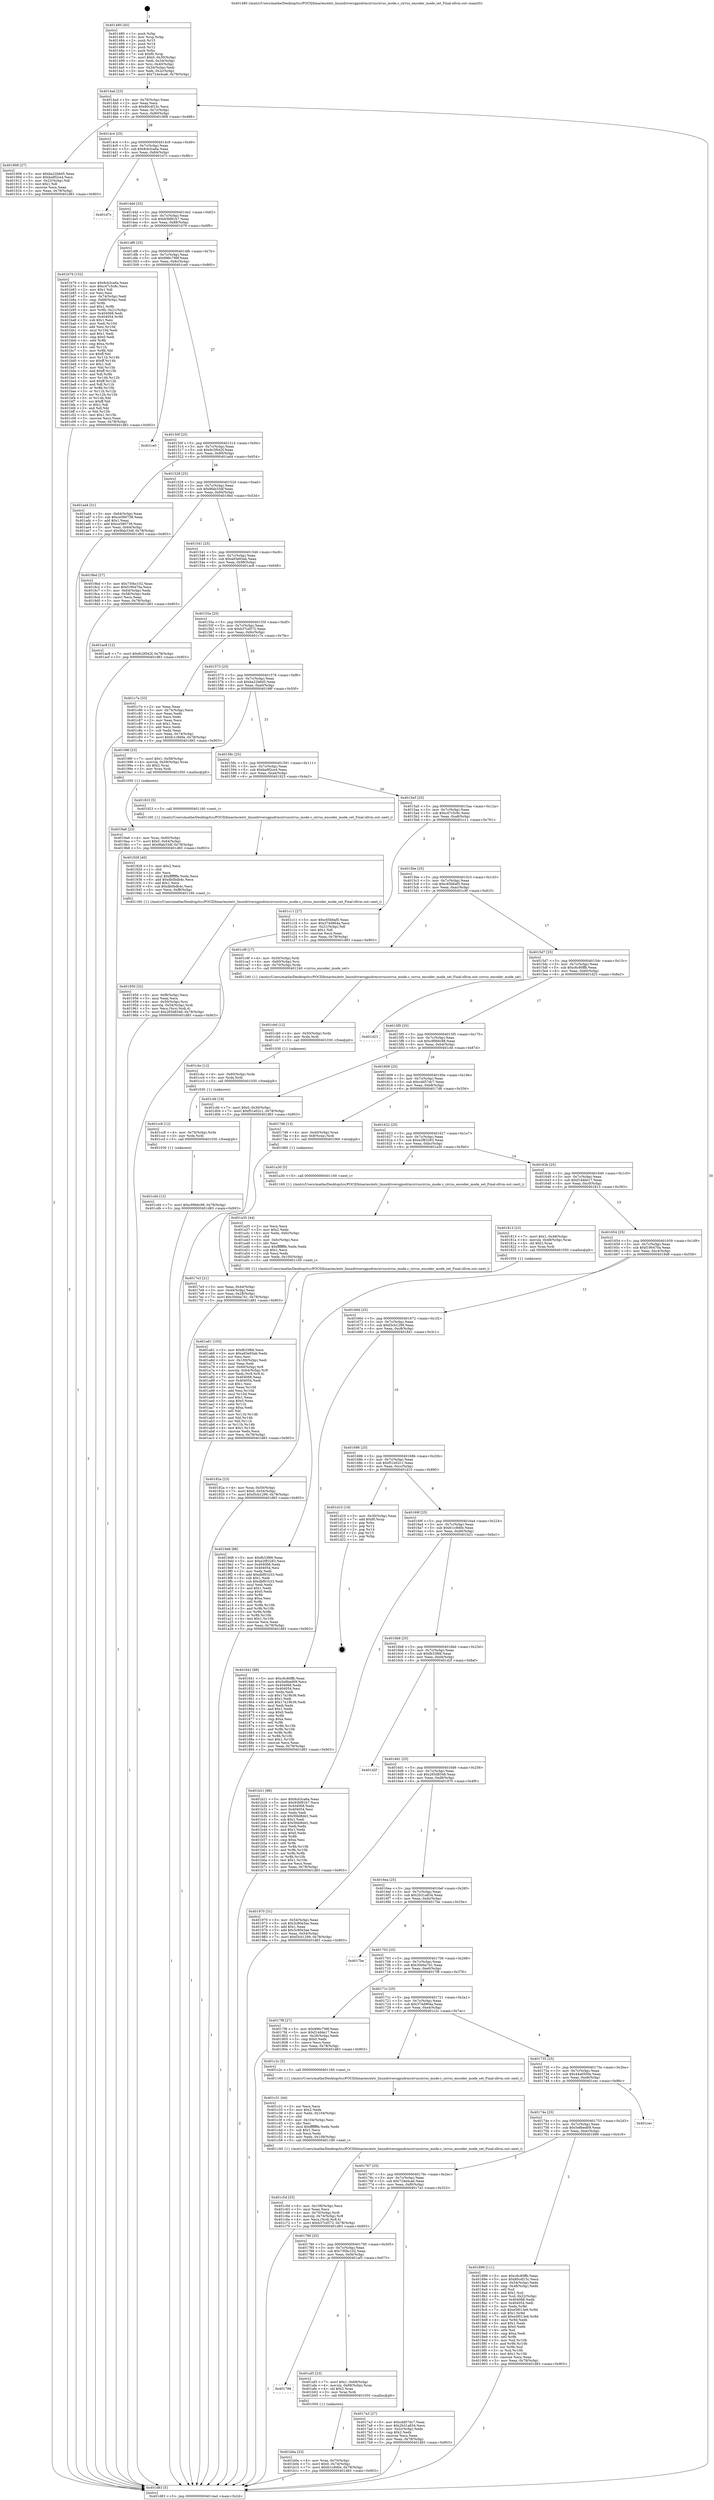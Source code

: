 digraph "0x401480" {
  label = "0x401480 (/mnt/c/Users/mathe/Desktop/tcc/POCII/binaries/extr_linuxdriversgpudrmcirruscirrus_mode.c_cirrus_encoder_mode_set_Final-ollvm.out::main(0))"
  labelloc = "t"
  node[shape=record]

  Entry [label="",width=0.3,height=0.3,shape=circle,fillcolor=black,style=filled]
  "0x4014ad" [label="{
     0x4014ad [23]\l
     | [instrs]\l
     &nbsp;&nbsp;0x4014ad \<+3\>: mov -0x78(%rbp),%eax\l
     &nbsp;&nbsp;0x4014b0 \<+2\>: mov %eax,%ecx\l
     &nbsp;&nbsp;0x4014b2 \<+6\>: sub $0x80c4f15c,%ecx\l
     &nbsp;&nbsp;0x4014b8 \<+3\>: mov %eax,-0x7c(%rbp)\l
     &nbsp;&nbsp;0x4014bb \<+3\>: mov %ecx,-0x80(%rbp)\l
     &nbsp;&nbsp;0x4014be \<+6\>: je 0000000000401908 \<main+0x488\>\l
  }"]
  "0x401908" [label="{
     0x401908 [27]\l
     | [instrs]\l
     &nbsp;&nbsp;0x401908 \<+5\>: mov $0xba22b6d5,%eax\l
     &nbsp;&nbsp;0x40190d \<+5\>: mov $0xba9f2ce4,%ecx\l
     &nbsp;&nbsp;0x401912 \<+3\>: mov -0x22(%rbp),%dl\l
     &nbsp;&nbsp;0x401915 \<+3\>: test $0x1,%dl\l
     &nbsp;&nbsp;0x401918 \<+3\>: cmovne %ecx,%eax\l
     &nbsp;&nbsp;0x40191b \<+3\>: mov %eax,-0x78(%rbp)\l
     &nbsp;&nbsp;0x40191e \<+5\>: jmp 0000000000401d83 \<main+0x903\>\l
  }"]
  "0x4014c4" [label="{
     0x4014c4 [25]\l
     | [instrs]\l
     &nbsp;&nbsp;0x4014c4 \<+5\>: jmp 00000000004014c9 \<main+0x49\>\l
     &nbsp;&nbsp;0x4014c9 \<+3\>: mov -0x7c(%rbp),%eax\l
     &nbsp;&nbsp;0x4014cc \<+5\>: sub $0x8cb3ca6a,%eax\l
     &nbsp;&nbsp;0x4014d1 \<+6\>: mov %eax,-0x84(%rbp)\l
     &nbsp;&nbsp;0x4014d7 \<+6\>: je 0000000000401d7c \<main+0x8fc\>\l
  }"]
  Exit [label="",width=0.3,height=0.3,shape=circle,fillcolor=black,style=filled,peripheries=2]
  "0x401d7c" [label="{
     0x401d7c\l
  }", style=dashed]
  "0x4014dd" [label="{
     0x4014dd [25]\l
     | [instrs]\l
     &nbsp;&nbsp;0x4014dd \<+5\>: jmp 00000000004014e2 \<main+0x62\>\l
     &nbsp;&nbsp;0x4014e2 \<+3\>: mov -0x7c(%rbp),%eax\l
     &nbsp;&nbsp;0x4014e5 \<+5\>: sub $0x93bf91b7,%eax\l
     &nbsp;&nbsp;0x4014ea \<+6\>: mov %eax,-0x88(%rbp)\l
     &nbsp;&nbsp;0x4014f0 \<+6\>: je 0000000000401b79 \<main+0x6f9\>\l
  }"]
  "0x401cd4" [label="{
     0x401cd4 [12]\l
     | [instrs]\l
     &nbsp;&nbsp;0x401cd4 \<+7\>: movl $0xc99b6c98,-0x78(%rbp)\l
     &nbsp;&nbsp;0x401cdb \<+5\>: jmp 0000000000401d83 \<main+0x903\>\l
  }"]
  "0x401b79" [label="{
     0x401b79 [152]\l
     | [instrs]\l
     &nbsp;&nbsp;0x401b79 \<+5\>: mov $0x8cb3ca6a,%eax\l
     &nbsp;&nbsp;0x401b7e \<+5\>: mov $0xc47c5c8c,%ecx\l
     &nbsp;&nbsp;0x401b83 \<+2\>: mov $0x1,%dl\l
     &nbsp;&nbsp;0x401b85 \<+2\>: xor %esi,%esi\l
     &nbsp;&nbsp;0x401b87 \<+3\>: mov -0x74(%rbp),%edi\l
     &nbsp;&nbsp;0x401b8a \<+3\>: cmp -0x68(%rbp),%edi\l
     &nbsp;&nbsp;0x401b8d \<+4\>: setl %r8b\l
     &nbsp;&nbsp;0x401b91 \<+4\>: and $0x1,%r8b\l
     &nbsp;&nbsp;0x401b95 \<+4\>: mov %r8b,-0x21(%rbp)\l
     &nbsp;&nbsp;0x401b99 \<+7\>: mov 0x404068,%edi\l
     &nbsp;&nbsp;0x401ba0 \<+8\>: mov 0x404054,%r9d\l
     &nbsp;&nbsp;0x401ba8 \<+3\>: sub $0x1,%esi\l
     &nbsp;&nbsp;0x401bab \<+3\>: mov %edi,%r10d\l
     &nbsp;&nbsp;0x401bae \<+3\>: add %esi,%r10d\l
     &nbsp;&nbsp;0x401bb1 \<+4\>: imul %r10d,%edi\l
     &nbsp;&nbsp;0x401bb5 \<+3\>: and $0x1,%edi\l
     &nbsp;&nbsp;0x401bb8 \<+3\>: cmp $0x0,%edi\l
     &nbsp;&nbsp;0x401bbb \<+4\>: sete %r8b\l
     &nbsp;&nbsp;0x401bbf \<+4\>: cmp $0xa,%r9d\l
     &nbsp;&nbsp;0x401bc3 \<+4\>: setl %r11b\l
     &nbsp;&nbsp;0x401bc7 \<+3\>: mov %r8b,%bl\l
     &nbsp;&nbsp;0x401bca \<+3\>: xor $0xff,%bl\l
     &nbsp;&nbsp;0x401bcd \<+3\>: mov %r11b,%r14b\l
     &nbsp;&nbsp;0x401bd0 \<+4\>: xor $0xff,%r14b\l
     &nbsp;&nbsp;0x401bd4 \<+3\>: xor $0x1,%dl\l
     &nbsp;&nbsp;0x401bd7 \<+3\>: mov %bl,%r15b\l
     &nbsp;&nbsp;0x401bda \<+4\>: and $0xff,%r15b\l
     &nbsp;&nbsp;0x401bde \<+3\>: and %dl,%r8b\l
     &nbsp;&nbsp;0x401be1 \<+3\>: mov %r14b,%r12b\l
     &nbsp;&nbsp;0x401be4 \<+4\>: and $0xff,%r12b\l
     &nbsp;&nbsp;0x401be8 \<+3\>: and %dl,%r11b\l
     &nbsp;&nbsp;0x401beb \<+3\>: or %r8b,%r15b\l
     &nbsp;&nbsp;0x401bee \<+3\>: or %r11b,%r12b\l
     &nbsp;&nbsp;0x401bf1 \<+3\>: xor %r12b,%r15b\l
     &nbsp;&nbsp;0x401bf4 \<+3\>: or %r14b,%bl\l
     &nbsp;&nbsp;0x401bf7 \<+3\>: xor $0xff,%bl\l
     &nbsp;&nbsp;0x401bfa \<+3\>: or $0x1,%dl\l
     &nbsp;&nbsp;0x401bfd \<+2\>: and %dl,%bl\l
     &nbsp;&nbsp;0x401bff \<+3\>: or %bl,%r15b\l
     &nbsp;&nbsp;0x401c02 \<+4\>: test $0x1,%r15b\l
     &nbsp;&nbsp;0x401c06 \<+3\>: cmovne %ecx,%eax\l
     &nbsp;&nbsp;0x401c09 \<+3\>: mov %eax,-0x78(%rbp)\l
     &nbsp;&nbsp;0x401c0c \<+5\>: jmp 0000000000401d83 \<main+0x903\>\l
  }"]
  "0x4014f6" [label="{
     0x4014f6 [25]\l
     | [instrs]\l
     &nbsp;&nbsp;0x4014f6 \<+5\>: jmp 00000000004014fb \<main+0x7b\>\l
     &nbsp;&nbsp;0x4014fb \<+3\>: mov -0x7c(%rbp),%eax\l
     &nbsp;&nbsp;0x4014fe \<+5\>: sub $0x996c799f,%eax\l
     &nbsp;&nbsp;0x401503 \<+6\>: mov %eax,-0x8c(%rbp)\l
     &nbsp;&nbsp;0x401509 \<+6\>: je 0000000000401ce0 \<main+0x860\>\l
  }"]
  "0x401cc8" [label="{
     0x401cc8 [12]\l
     | [instrs]\l
     &nbsp;&nbsp;0x401cc8 \<+4\>: mov -0x70(%rbp),%rdx\l
     &nbsp;&nbsp;0x401ccc \<+3\>: mov %rdx,%rdi\l
     &nbsp;&nbsp;0x401ccf \<+5\>: call 0000000000401030 \<free@plt\>\l
     | [calls]\l
     &nbsp;&nbsp;0x401030 \{1\} (unknown)\l
  }"]
  "0x401ce0" [label="{
     0x401ce0\l
  }", style=dashed]
  "0x40150f" [label="{
     0x40150f [25]\l
     | [instrs]\l
     &nbsp;&nbsp;0x40150f \<+5\>: jmp 0000000000401514 \<main+0x94\>\l
     &nbsp;&nbsp;0x401514 \<+3\>: mov -0x7c(%rbp),%eax\l
     &nbsp;&nbsp;0x401517 \<+5\>: sub $0x9c2f042f,%eax\l
     &nbsp;&nbsp;0x40151c \<+6\>: mov %eax,-0x90(%rbp)\l
     &nbsp;&nbsp;0x401522 \<+6\>: je 0000000000401ad4 \<main+0x654\>\l
  }"]
  "0x401cbc" [label="{
     0x401cbc [12]\l
     | [instrs]\l
     &nbsp;&nbsp;0x401cbc \<+4\>: mov -0x60(%rbp),%rdx\l
     &nbsp;&nbsp;0x401cc0 \<+3\>: mov %rdx,%rdi\l
     &nbsp;&nbsp;0x401cc3 \<+5\>: call 0000000000401030 \<free@plt\>\l
     | [calls]\l
     &nbsp;&nbsp;0x401030 \{1\} (unknown)\l
  }"]
  "0x401ad4" [label="{
     0x401ad4 [31]\l
     | [instrs]\l
     &nbsp;&nbsp;0x401ad4 \<+3\>: mov -0x64(%rbp),%eax\l
     &nbsp;&nbsp;0x401ad7 \<+5\>: sub $0xce580738,%eax\l
     &nbsp;&nbsp;0x401adc \<+3\>: add $0x1,%eax\l
     &nbsp;&nbsp;0x401adf \<+5\>: add $0xce580738,%eax\l
     &nbsp;&nbsp;0x401ae4 \<+3\>: mov %eax,-0x64(%rbp)\l
     &nbsp;&nbsp;0x401ae7 \<+7\>: movl $0x9fab33df,-0x78(%rbp)\l
     &nbsp;&nbsp;0x401aee \<+5\>: jmp 0000000000401d83 \<main+0x903\>\l
  }"]
  "0x401528" [label="{
     0x401528 [25]\l
     | [instrs]\l
     &nbsp;&nbsp;0x401528 \<+5\>: jmp 000000000040152d \<main+0xad\>\l
     &nbsp;&nbsp;0x40152d \<+3\>: mov -0x7c(%rbp),%eax\l
     &nbsp;&nbsp;0x401530 \<+5\>: sub $0x9fab33df,%eax\l
     &nbsp;&nbsp;0x401535 \<+6\>: mov %eax,-0x94(%rbp)\l
     &nbsp;&nbsp;0x40153b \<+6\>: je 00000000004019bd \<main+0x53d\>\l
  }"]
  "0x401cb0" [label="{
     0x401cb0 [12]\l
     | [instrs]\l
     &nbsp;&nbsp;0x401cb0 \<+4\>: mov -0x50(%rbp),%rdx\l
     &nbsp;&nbsp;0x401cb4 \<+3\>: mov %rdx,%rdi\l
     &nbsp;&nbsp;0x401cb7 \<+5\>: call 0000000000401030 \<free@plt\>\l
     | [calls]\l
     &nbsp;&nbsp;0x401030 \{1\} (unknown)\l
  }"]
  "0x4019bd" [label="{
     0x4019bd [27]\l
     | [instrs]\l
     &nbsp;&nbsp;0x4019bd \<+5\>: mov $0x730bc102,%eax\l
     &nbsp;&nbsp;0x4019c2 \<+5\>: mov $0xf190470a,%ecx\l
     &nbsp;&nbsp;0x4019c7 \<+3\>: mov -0x64(%rbp),%edx\l
     &nbsp;&nbsp;0x4019ca \<+3\>: cmp -0x58(%rbp),%edx\l
     &nbsp;&nbsp;0x4019cd \<+3\>: cmovl %ecx,%eax\l
     &nbsp;&nbsp;0x4019d0 \<+3\>: mov %eax,-0x78(%rbp)\l
     &nbsp;&nbsp;0x4019d3 \<+5\>: jmp 0000000000401d83 \<main+0x903\>\l
  }"]
  "0x401541" [label="{
     0x401541 [25]\l
     | [instrs]\l
     &nbsp;&nbsp;0x401541 \<+5\>: jmp 0000000000401546 \<main+0xc6\>\l
     &nbsp;&nbsp;0x401546 \<+3\>: mov -0x7c(%rbp),%eax\l
     &nbsp;&nbsp;0x401549 \<+5\>: sub $0xa93e93ab,%eax\l
     &nbsp;&nbsp;0x40154e \<+6\>: mov %eax,-0x98(%rbp)\l
     &nbsp;&nbsp;0x401554 \<+6\>: je 0000000000401ac8 \<main+0x648\>\l
  }"]
  "0x401c5d" [label="{
     0x401c5d [33]\l
     | [instrs]\l
     &nbsp;&nbsp;0x401c5d \<+6\>: mov -0x108(%rbp),%ecx\l
     &nbsp;&nbsp;0x401c63 \<+3\>: imul %eax,%ecx\l
     &nbsp;&nbsp;0x401c66 \<+4\>: mov -0x70(%rbp),%rdi\l
     &nbsp;&nbsp;0x401c6a \<+4\>: movslq -0x74(%rbp),%r8\l
     &nbsp;&nbsp;0x401c6e \<+4\>: mov %ecx,(%rdi,%r8,4)\l
     &nbsp;&nbsp;0x401c72 \<+7\>: movl $0xb37cd572,-0x78(%rbp)\l
     &nbsp;&nbsp;0x401c79 \<+5\>: jmp 0000000000401d83 \<main+0x903\>\l
  }"]
  "0x401ac8" [label="{
     0x401ac8 [12]\l
     | [instrs]\l
     &nbsp;&nbsp;0x401ac8 \<+7\>: movl $0x9c2f042f,-0x78(%rbp)\l
     &nbsp;&nbsp;0x401acf \<+5\>: jmp 0000000000401d83 \<main+0x903\>\l
  }"]
  "0x40155a" [label="{
     0x40155a [25]\l
     | [instrs]\l
     &nbsp;&nbsp;0x40155a \<+5\>: jmp 000000000040155f \<main+0xdf\>\l
     &nbsp;&nbsp;0x40155f \<+3\>: mov -0x7c(%rbp),%eax\l
     &nbsp;&nbsp;0x401562 \<+5\>: sub $0xb37cd572,%eax\l
     &nbsp;&nbsp;0x401567 \<+6\>: mov %eax,-0x9c(%rbp)\l
     &nbsp;&nbsp;0x40156d \<+6\>: je 0000000000401c7e \<main+0x7fe\>\l
  }"]
  "0x401c31" [label="{
     0x401c31 [44]\l
     | [instrs]\l
     &nbsp;&nbsp;0x401c31 \<+2\>: xor %ecx,%ecx\l
     &nbsp;&nbsp;0x401c33 \<+5\>: mov $0x2,%edx\l
     &nbsp;&nbsp;0x401c38 \<+6\>: mov %edx,-0x104(%rbp)\l
     &nbsp;&nbsp;0x401c3e \<+1\>: cltd\l
     &nbsp;&nbsp;0x401c3f \<+6\>: mov -0x104(%rbp),%esi\l
     &nbsp;&nbsp;0x401c45 \<+2\>: idiv %esi\l
     &nbsp;&nbsp;0x401c47 \<+6\>: imul $0xfffffffe,%edx,%edx\l
     &nbsp;&nbsp;0x401c4d \<+3\>: sub $0x1,%ecx\l
     &nbsp;&nbsp;0x401c50 \<+2\>: sub %ecx,%edx\l
     &nbsp;&nbsp;0x401c52 \<+6\>: mov %edx,-0x108(%rbp)\l
     &nbsp;&nbsp;0x401c58 \<+5\>: call 0000000000401160 \<next_i\>\l
     | [calls]\l
     &nbsp;&nbsp;0x401160 \{1\} (/mnt/c/Users/mathe/Desktop/tcc/POCII/binaries/extr_linuxdriversgpudrmcirruscirrus_mode.c_cirrus_encoder_mode_set_Final-ollvm.out::next_i)\l
  }"]
  "0x401c7e" [label="{
     0x401c7e [33]\l
     | [instrs]\l
     &nbsp;&nbsp;0x401c7e \<+2\>: xor %eax,%eax\l
     &nbsp;&nbsp;0x401c80 \<+3\>: mov -0x74(%rbp),%ecx\l
     &nbsp;&nbsp;0x401c83 \<+2\>: mov %eax,%edx\l
     &nbsp;&nbsp;0x401c85 \<+2\>: sub %ecx,%edx\l
     &nbsp;&nbsp;0x401c87 \<+2\>: mov %eax,%ecx\l
     &nbsp;&nbsp;0x401c89 \<+3\>: sub $0x1,%ecx\l
     &nbsp;&nbsp;0x401c8c \<+2\>: add %ecx,%edx\l
     &nbsp;&nbsp;0x401c8e \<+2\>: sub %edx,%eax\l
     &nbsp;&nbsp;0x401c90 \<+3\>: mov %eax,-0x74(%rbp)\l
     &nbsp;&nbsp;0x401c93 \<+7\>: movl $0xfc1c9d0e,-0x78(%rbp)\l
     &nbsp;&nbsp;0x401c9a \<+5\>: jmp 0000000000401d83 \<main+0x903\>\l
  }"]
  "0x401573" [label="{
     0x401573 [25]\l
     | [instrs]\l
     &nbsp;&nbsp;0x401573 \<+5\>: jmp 0000000000401578 \<main+0xf8\>\l
     &nbsp;&nbsp;0x401578 \<+3\>: mov -0x7c(%rbp),%eax\l
     &nbsp;&nbsp;0x40157b \<+5\>: sub $0xba22b6d5,%eax\l
     &nbsp;&nbsp;0x401580 \<+6\>: mov %eax,-0xa0(%rbp)\l
     &nbsp;&nbsp;0x401586 \<+6\>: je 000000000040198f \<main+0x50f\>\l
  }"]
  "0x401b0a" [label="{
     0x401b0a [23]\l
     | [instrs]\l
     &nbsp;&nbsp;0x401b0a \<+4\>: mov %rax,-0x70(%rbp)\l
     &nbsp;&nbsp;0x401b0e \<+7\>: movl $0x0,-0x74(%rbp)\l
     &nbsp;&nbsp;0x401b15 \<+7\>: movl $0xfc1c9d0e,-0x78(%rbp)\l
     &nbsp;&nbsp;0x401b1c \<+5\>: jmp 0000000000401d83 \<main+0x903\>\l
  }"]
  "0x40198f" [label="{
     0x40198f [23]\l
     | [instrs]\l
     &nbsp;&nbsp;0x40198f \<+7\>: movl $0x1,-0x58(%rbp)\l
     &nbsp;&nbsp;0x401996 \<+4\>: movslq -0x58(%rbp),%rax\l
     &nbsp;&nbsp;0x40199a \<+4\>: shl $0x2,%rax\l
     &nbsp;&nbsp;0x40199e \<+3\>: mov %rax,%rdi\l
     &nbsp;&nbsp;0x4019a1 \<+5\>: call 0000000000401050 \<malloc@plt\>\l
     | [calls]\l
     &nbsp;&nbsp;0x401050 \{1\} (unknown)\l
  }"]
  "0x40158c" [label="{
     0x40158c [25]\l
     | [instrs]\l
     &nbsp;&nbsp;0x40158c \<+5\>: jmp 0000000000401591 \<main+0x111\>\l
     &nbsp;&nbsp;0x401591 \<+3\>: mov -0x7c(%rbp),%eax\l
     &nbsp;&nbsp;0x401594 \<+5\>: sub $0xba9f2ce4,%eax\l
     &nbsp;&nbsp;0x401599 \<+6\>: mov %eax,-0xa4(%rbp)\l
     &nbsp;&nbsp;0x40159f \<+6\>: je 0000000000401923 \<main+0x4a3\>\l
  }"]
  "0x401799" [label="{
     0x401799\l
  }", style=dashed]
  "0x401923" [label="{
     0x401923 [5]\l
     | [instrs]\l
     &nbsp;&nbsp;0x401923 \<+5\>: call 0000000000401160 \<next_i\>\l
     | [calls]\l
     &nbsp;&nbsp;0x401160 \{1\} (/mnt/c/Users/mathe/Desktop/tcc/POCII/binaries/extr_linuxdriversgpudrmcirruscirrus_mode.c_cirrus_encoder_mode_set_Final-ollvm.out::next_i)\l
  }"]
  "0x4015a5" [label="{
     0x4015a5 [25]\l
     | [instrs]\l
     &nbsp;&nbsp;0x4015a5 \<+5\>: jmp 00000000004015aa \<main+0x12a\>\l
     &nbsp;&nbsp;0x4015aa \<+3\>: mov -0x7c(%rbp),%eax\l
     &nbsp;&nbsp;0x4015ad \<+5\>: sub $0xc47c5c8c,%eax\l
     &nbsp;&nbsp;0x4015b2 \<+6\>: mov %eax,-0xa8(%rbp)\l
     &nbsp;&nbsp;0x4015b8 \<+6\>: je 0000000000401c11 \<main+0x791\>\l
  }"]
  "0x401af3" [label="{
     0x401af3 [23]\l
     | [instrs]\l
     &nbsp;&nbsp;0x401af3 \<+7\>: movl $0x1,-0x68(%rbp)\l
     &nbsp;&nbsp;0x401afa \<+4\>: movslq -0x68(%rbp),%rax\l
     &nbsp;&nbsp;0x401afe \<+4\>: shl $0x2,%rax\l
     &nbsp;&nbsp;0x401b02 \<+3\>: mov %rax,%rdi\l
     &nbsp;&nbsp;0x401b05 \<+5\>: call 0000000000401050 \<malloc@plt\>\l
     | [calls]\l
     &nbsp;&nbsp;0x401050 \{1\} (unknown)\l
  }"]
  "0x401c11" [label="{
     0x401c11 [27]\l
     | [instrs]\l
     &nbsp;&nbsp;0x401c11 \<+5\>: mov $0xc65b6af5,%eax\l
     &nbsp;&nbsp;0x401c16 \<+5\>: mov $0x374d964a,%ecx\l
     &nbsp;&nbsp;0x401c1b \<+3\>: mov -0x21(%rbp),%dl\l
     &nbsp;&nbsp;0x401c1e \<+3\>: test $0x1,%dl\l
     &nbsp;&nbsp;0x401c21 \<+3\>: cmovne %ecx,%eax\l
     &nbsp;&nbsp;0x401c24 \<+3\>: mov %eax,-0x78(%rbp)\l
     &nbsp;&nbsp;0x401c27 \<+5\>: jmp 0000000000401d83 \<main+0x903\>\l
  }"]
  "0x4015be" [label="{
     0x4015be [25]\l
     | [instrs]\l
     &nbsp;&nbsp;0x4015be \<+5\>: jmp 00000000004015c3 \<main+0x143\>\l
     &nbsp;&nbsp;0x4015c3 \<+3\>: mov -0x7c(%rbp),%eax\l
     &nbsp;&nbsp;0x4015c6 \<+5\>: sub $0xc65b6af5,%eax\l
     &nbsp;&nbsp;0x4015cb \<+6\>: mov %eax,-0xac(%rbp)\l
     &nbsp;&nbsp;0x4015d1 \<+6\>: je 0000000000401c9f \<main+0x81f\>\l
  }"]
  "0x401a61" [label="{
     0x401a61 [103]\l
     | [instrs]\l
     &nbsp;&nbsp;0x401a61 \<+5\>: mov $0xfb33f66,%ecx\l
     &nbsp;&nbsp;0x401a66 \<+5\>: mov $0xa93e93ab,%edx\l
     &nbsp;&nbsp;0x401a6b \<+2\>: xor %esi,%esi\l
     &nbsp;&nbsp;0x401a6d \<+6\>: mov -0x100(%rbp),%edi\l
     &nbsp;&nbsp;0x401a73 \<+3\>: imul %eax,%edi\l
     &nbsp;&nbsp;0x401a76 \<+4\>: mov -0x60(%rbp),%r8\l
     &nbsp;&nbsp;0x401a7a \<+4\>: movslq -0x64(%rbp),%r9\l
     &nbsp;&nbsp;0x401a7e \<+4\>: mov %edi,(%r8,%r9,4)\l
     &nbsp;&nbsp;0x401a82 \<+7\>: mov 0x404068,%eax\l
     &nbsp;&nbsp;0x401a89 \<+7\>: mov 0x404054,%edi\l
     &nbsp;&nbsp;0x401a90 \<+3\>: sub $0x1,%esi\l
     &nbsp;&nbsp;0x401a93 \<+3\>: mov %eax,%r10d\l
     &nbsp;&nbsp;0x401a96 \<+3\>: add %esi,%r10d\l
     &nbsp;&nbsp;0x401a99 \<+4\>: imul %r10d,%eax\l
     &nbsp;&nbsp;0x401a9d \<+3\>: and $0x1,%eax\l
     &nbsp;&nbsp;0x401aa0 \<+3\>: cmp $0x0,%eax\l
     &nbsp;&nbsp;0x401aa3 \<+4\>: sete %r11b\l
     &nbsp;&nbsp;0x401aa7 \<+3\>: cmp $0xa,%edi\l
     &nbsp;&nbsp;0x401aaa \<+3\>: setl %bl\l
     &nbsp;&nbsp;0x401aad \<+3\>: mov %r11b,%r14b\l
     &nbsp;&nbsp;0x401ab0 \<+3\>: and %bl,%r14b\l
     &nbsp;&nbsp;0x401ab3 \<+3\>: xor %bl,%r11b\l
     &nbsp;&nbsp;0x401ab6 \<+3\>: or %r11b,%r14b\l
     &nbsp;&nbsp;0x401ab9 \<+4\>: test $0x1,%r14b\l
     &nbsp;&nbsp;0x401abd \<+3\>: cmovne %edx,%ecx\l
     &nbsp;&nbsp;0x401ac0 \<+3\>: mov %ecx,-0x78(%rbp)\l
     &nbsp;&nbsp;0x401ac3 \<+5\>: jmp 0000000000401d83 \<main+0x903\>\l
  }"]
  "0x401c9f" [label="{
     0x401c9f [17]\l
     | [instrs]\l
     &nbsp;&nbsp;0x401c9f \<+4\>: mov -0x50(%rbp),%rdi\l
     &nbsp;&nbsp;0x401ca3 \<+4\>: mov -0x60(%rbp),%rsi\l
     &nbsp;&nbsp;0x401ca7 \<+4\>: mov -0x70(%rbp),%rdx\l
     &nbsp;&nbsp;0x401cab \<+5\>: call 0000000000401240 \<cirrus_encoder_mode_set\>\l
     | [calls]\l
     &nbsp;&nbsp;0x401240 \{1\} (/mnt/c/Users/mathe/Desktop/tcc/POCII/binaries/extr_linuxdriversgpudrmcirruscirrus_mode.c_cirrus_encoder_mode_set_Final-ollvm.out::cirrus_encoder_mode_set)\l
  }"]
  "0x4015d7" [label="{
     0x4015d7 [25]\l
     | [instrs]\l
     &nbsp;&nbsp;0x4015d7 \<+5\>: jmp 00000000004015dc \<main+0x15c\>\l
     &nbsp;&nbsp;0x4015dc \<+3\>: mov -0x7c(%rbp),%eax\l
     &nbsp;&nbsp;0x4015df \<+5\>: sub $0xc6c80ffb,%eax\l
     &nbsp;&nbsp;0x4015e4 \<+6\>: mov %eax,-0xb0(%rbp)\l
     &nbsp;&nbsp;0x4015ea \<+6\>: je 0000000000401d23 \<main+0x8a3\>\l
  }"]
  "0x401a35" [label="{
     0x401a35 [44]\l
     | [instrs]\l
     &nbsp;&nbsp;0x401a35 \<+2\>: xor %ecx,%ecx\l
     &nbsp;&nbsp;0x401a37 \<+5\>: mov $0x2,%edx\l
     &nbsp;&nbsp;0x401a3c \<+6\>: mov %edx,-0xfc(%rbp)\l
     &nbsp;&nbsp;0x401a42 \<+1\>: cltd\l
     &nbsp;&nbsp;0x401a43 \<+6\>: mov -0xfc(%rbp),%esi\l
     &nbsp;&nbsp;0x401a49 \<+2\>: idiv %esi\l
     &nbsp;&nbsp;0x401a4b \<+6\>: imul $0xfffffffe,%edx,%edx\l
     &nbsp;&nbsp;0x401a51 \<+3\>: sub $0x1,%ecx\l
     &nbsp;&nbsp;0x401a54 \<+2\>: sub %ecx,%edx\l
     &nbsp;&nbsp;0x401a56 \<+6\>: mov %edx,-0x100(%rbp)\l
     &nbsp;&nbsp;0x401a5c \<+5\>: call 0000000000401160 \<next_i\>\l
     | [calls]\l
     &nbsp;&nbsp;0x401160 \{1\} (/mnt/c/Users/mathe/Desktop/tcc/POCII/binaries/extr_linuxdriversgpudrmcirruscirrus_mode.c_cirrus_encoder_mode_set_Final-ollvm.out::next_i)\l
  }"]
  "0x401d23" [label="{
     0x401d23\l
  }", style=dashed]
  "0x4015f0" [label="{
     0x4015f0 [25]\l
     | [instrs]\l
     &nbsp;&nbsp;0x4015f0 \<+5\>: jmp 00000000004015f5 \<main+0x175\>\l
     &nbsp;&nbsp;0x4015f5 \<+3\>: mov -0x7c(%rbp),%eax\l
     &nbsp;&nbsp;0x4015f8 \<+5\>: sub $0xc99b6c98,%eax\l
     &nbsp;&nbsp;0x4015fd \<+6\>: mov %eax,-0xb4(%rbp)\l
     &nbsp;&nbsp;0x401603 \<+6\>: je 0000000000401cfd \<main+0x87d\>\l
  }"]
  "0x4019a6" [label="{
     0x4019a6 [23]\l
     | [instrs]\l
     &nbsp;&nbsp;0x4019a6 \<+4\>: mov %rax,-0x60(%rbp)\l
     &nbsp;&nbsp;0x4019aa \<+7\>: movl $0x0,-0x64(%rbp)\l
     &nbsp;&nbsp;0x4019b1 \<+7\>: movl $0x9fab33df,-0x78(%rbp)\l
     &nbsp;&nbsp;0x4019b8 \<+5\>: jmp 0000000000401d83 \<main+0x903\>\l
  }"]
  "0x401cfd" [label="{
     0x401cfd [19]\l
     | [instrs]\l
     &nbsp;&nbsp;0x401cfd \<+7\>: movl $0x0,-0x30(%rbp)\l
     &nbsp;&nbsp;0x401d04 \<+7\>: movl $0xf51e02c1,-0x78(%rbp)\l
     &nbsp;&nbsp;0x401d0b \<+5\>: jmp 0000000000401d83 \<main+0x903\>\l
  }"]
  "0x401609" [label="{
     0x401609 [25]\l
     | [instrs]\l
     &nbsp;&nbsp;0x401609 \<+5\>: jmp 000000000040160e \<main+0x18e\>\l
     &nbsp;&nbsp;0x40160e \<+3\>: mov -0x7c(%rbp),%eax\l
     &nbsp;&nbsp;0x401611 \<+5\>: sub $0xcdd57dc7,%eax\l
     &nbsp;&nbsp;0x401616 \<+6\>: mov %eax,-0xb8(%rbp)\l
     &nbsp;&nbsp;0x40161c \<+6\>: je 00000000004017d6 \<main+0x356\>\l
  }"]
  "0x401950" [label="{
     0x401950 [32]\l
     | [instrs]\l
     &nbsp;&nbsp;0x401950 \<+6\>: mov -0xf8(%rbp),%ecx\l
     &nbsp;&nbsp;0x401956 \<+3\>: imul %eax,%ecx\l
     &nbsp;&nbsp;0x401959 \<+4\>: mov -0x50(%rbp),%rsi\l
     &nbsp;&nbsp;0x40195d \<+4\>: movslq -0x54(%rbp),%rdi\l
     &nbsp;&nbsp;0x401961 \<+3\>: mov %ecx,(%rsi,%rdi,4)\l
     &nbsp;&nbsp;0x401964 \<+7\>: movl $0x265d8348,-0x78(%rbp)\l
     &nbsp;&nbsp;0x40196b \<+5\>: jmp 0000000000401d83 \<main+0x903\>\l
  }"]
  "0x4017d6" [label="{
     0x4017d6 [13]\l
     | [instrs]\l
     &nbsp;&nbsp;0x4017d6 \<+4\>: mov -0x40(%rbp),%rax\l
     &nbsp;&nbsp;0x4017da \<+4\>: mov 0x8(%rax),%rdi\l
     &nbsp;&nbsp;0x4017de \<+5\>: call 0000000000401060 \<atoi@plt\>\l
     | [calls]\l
     &nbsp;&nbsp;0x401060 \{1\} (unknown)\l
  }"]
  "0x401622" [label="{
     0x401622 [25]\l
     | [instrs]\l
     &nbsp;&nbsp;0x401622 \<+5\>: jmp 0000000000401627 \<main+0x1a7\>\l
     &nbsp;&nbsp;0x401627 \<+3\>: mov -0x7c(%rbp),%eax\l
     &nbsp;&nbsp;0x40162a \<+5\>: sub $0xe2f83283,%eax\l
     &nbsp;&nbsp;0x40162f \<+6\>: mov %eax,-0xbc(%rbp)\l
     &nbsp;&nbsp;0x401635 \<+6\>: je 0000000000401a30 \<main+0x5b0\>\l
  }"]
  "0x401928" [label="{
     0x401928 [40]\l
     | [instrs]\l
     &nbsp;&nbsp;0x401928 \<+5\>: mov $0x2,%ecx\l
     &nbsp;&nbsp;0x40192d \<+1\>: cltd\l
     &nbsp;&nbsp;0x40192e \<+2\>: idiv %ecx\l
     &nbsp;&nbsp;0x401930 \<+6\>: imul $0xfffffffe,%edx,%ecx\l
     &nbsp;&nbsp;0x401936 \<+6\>: add $0xdb0bdb4c,%ecx\l
     &nbsp;&nbsp;0x40193c \<+3\>: add $0x1,%ecx\l
     &nbsp;&nbsp;0x40193f \<+6\>: sub $0xdb0bdb4c,%ecx\l
     &nbsp;&nbsp;0x401945 \<+6\>: mov %ecx,-0xf8(%rbp)\l
     &nbsp;&nbsp;0x40194b \<+5\>: call 0000000000401160 \<next_i\>\l
     | [calls]\l
     &nbsp;&nbsp;0x401160 \{1\} (/mnt/c/Users/mathe/Desktop/tcc/POCII/binaries/extr_linuxdriversgpudrmcirruscirrus_mode.c_cirrus_encoder_mode_set_Final-ollvm.out::next_i)\l
  }"]
  "0x401a30" [label="{
     0x401a30 [5]\l
     | [instrs]\l
     &nbsp;&nbsp;0x401a30 \<+5\>: call 0000000000401160 \<next_i\>\l
     | [calls]\l
     &nbsp;&nbsp;0x401160 \{1\} (/mnt/c/Users/mathe/Desktop/tcc/POCII/binaries/extr_linuxdriversgpudrmcirruscirrus_mode.c_cirrus_encoder_mode_set_Final-ollvm.out::next_i)\l
  }"]
  "0x40163b" [label="{
     0x40163b [25]\l
     | [instrs]\l
     &nbsp;&nbsp;0x40163b \<+5\>: jmp 0000000000401640 \<main+0x1c0\>\l
     &nbsp;&nbsp;0x401640 \<+3\>: mov -0x7c(%rbp),%eax\l
     &nbsp;&nbsp;0x401643 \<+5\>: sub $0xf14dde17,%eax\l
     &nbsp;&nbsp;0x401648 \<+6\>: mov %eax,-0xc0(%rbp)\l
     &nbsp;&nbsp;0x40164e \<+6\>: je 0000000000401813 \<main+0x393\>\l
  }"]
  "0x40182a" [label="{
     0x40182a [23]\l
     | [instrs]\l
     &nbsp;&nbsp;0x40182a \<+4\>: mov %rax,-0x50(%rbp)\l
     &nbsp;&nbsp;0x40182e \<+7\>: movl $0x0,-0x54(%rbp)\l
     &nbsp;&nbsp;0x401835 \<+7\>: movl $0xf3cb1299,-0x78(%rbp)\l
     &nbsp;&nbsp;0x40183c \<+5\>: jmp 0000000000401d83 \<main+0x903\>\l
  }"]
  "0x401813" [label="{
     0x401813 [23]\l
     | [instrs]\l
     &nbsp;&nbsp;0x401813 \<+7\>: movl $0x1,-0x48(%rbp)\l
     &nbsp;&nbsp;0x40181a \<+4\>: movslq -0x48(%rbp),%rax\l
     &nbsp;&nbsp;0x40181e \<+4\>: shl $0x2,%rax\l
     &nbsp;&nbsp;0x401822 \<+3\>: mov %rax,%rdi\l
     &nbsp;&nbsp;0x401825 \<+5\>: call 0000000000401050 \<malloc@plt\>\l
     | [calls]\l
     &nbsp;&nbsp;0x401050 \{1\} (unknown)\l
  }"]
  "0x401654" [label="{
     0x401654 [25]\l
     | [instrs]\l
     &nbsp;&nbsp;0x401654 \<+5\>: jmp 0000000000401659 \<main+0x1d9\>\l
     &nbsp;&nbsp;0x401659 \<+3\>: mov -0x7c(%rbp),%eax\l
     &nbsp;&nbsp;0x40165c \<+5\>: sub $0xf190470a,%eax\l
     &nbsp;&nbsp;0x401661 \<+6\>: mov %eax,-0xc4(%rbp)\l
     &nbsp;&nbsp;0x401667 \<+6\>: je 00000000004019d8 \<main+0x558\>\l
  }"]
  "0x4017e3" [label="{
     0x4017e3 [21]\l
     | [instrs]\l
     &nbsp;&nbsp;0x4017e3 \<+3\>: mov %eax,-0x44(%rbp)\l
     &nbsp;&nbsp;0x4017e6 \<+3\>: mov -0x44(%rbp),%eax\l
     &nbsp;&nbsp;0x4017e9 \<+3\>: mov %eax,-0x28(%rbp)\l
     &nbsp;&nbsp;0x4017ec \<+7\>: movl $0x30d4a7d1,-0x78(%rbp)\l
     &nbsp;&nbsp;0x4017f3 \<+5\>: jmp 0000000000401d83 \<main+0x903\>\l
  }"]
  "0x4019d8" [label="{
     0x4019d8 [88]\l
     | [instrs]\l
     &nbsp;&nbsp;0x4019d8 \<+5\>: mov $0xfb33f66,%eax\l
     &nbsp;&nbsp;0x4019dd \<+5\>: mov $0xe2f83283,%ecx\l
     &nbsp;&nbsp;0x4019e2 \<+7\>: mov 0x404068,%edx\l
     &nbsp;&nbsp;0x4019e9 \<+7\>: mov 0x404054,%esi\l
     &nbsp;&nbsp;0x4019f0 \<+2\>: mov %edx,%edi\l
     &nbsp;&nbsp;0x4019f2 \<+6\>: add $0xdbf91b33,%edi\l
     &nbsp;&nbsp;0x4019f8 \<+3\>: sub $0x1,%edi\l
     &nbsp;&nbsp;0x4019fb \<+6\>: sub $0xdbf91b33,%edi\l
     &nbsp;&nbsp;0x401a01 \<+3\>: imul %edi,%edx\l
     &nbsp;&nbsp;0x401a04 \<+3\>: and $0x1,%edx\l
     &nbsp;&nbsp;0x401a07 \<+3\>: cmp $0x0,%edx\l
     &nbsp;&nbsp;0x401a0a \<+4\>: sete %r8b\l
     &nbsp;&nbsp;0x401a0e \<+3\>: cmp $0xa,%esi\l
     &nbsp;&nbsp;0x401a11 \<+4\>: setl %r9b\l
     &nbsp;&nbsp;0x401a15 \<+3\>: mov %r8b,%r10b\l
     &nbsp;&nbsp;0x401a18 \<+3\>: and %r9b,%r10b\l
     &nbsp;&nbsp;0x401a1b \<+3\>: xor %r9b,%r8b\l
     &nbsp;&nbsp;0x401a1e \<+3\>: or %r8b,%r10b\l
     &nbsp;&nbsp;0x401a21 \<+4\>: test $0x1,%r10b\l
     &nbsp;&nbsp;0x401a25 \<+3\>: cmovne %ecx,%eax\l
     &nbsp;&nbsp;0x401a28 \<+3\>: mov %eax,-0x78(%rbp)\l
     &nbsp;&nbsp;0x401a2b \<+5\>: jmp 0000000000401d83 \<main+0x903\>\l
  }"]
  "0x40166d" [label="{
     0x40166d [25]\l
     | [instrs]\l
     &nbsp;&nbsp;0x40166d \<+5\>: jmp 0000000000401672 \<main+0x1f2\>\l
     &nbsp;&nbsp;0x401672 \<+3\>: mov -0x7c(%rbp),%eax\l
     &nbsp;&nbsp;0x401675 \<+5\>: sub $0xf3cb1299,%eax\l
     &nbsp;&nbsp;0x40167a \<+6\>: mov %eax,-0xc8(%rbp)\l
     &nbsp;&nbsp;0x401680 \<+6\>: je 0000000000401841 \<main+0x3c1\>\l
  }"]
  "0x401480" [label="{
     0x401480 [45]\l
     | [instrs]\l
     &nbsp;&nbsp;0x401480 \<+1\>: push %rbp\l
     &nbsp;&nbsp;0x401481 \<+3\>: mov %rsp,%rbp\l
     &nbsp;&nbsp;0x401484 \<+2\>: push %r15\l
     &nbsp;&nbsp;0x401486 \<+2\>: push %r14\l
     &nbsp;&nbsp;0x401488 \<+2\>: push %r12\l
     &nbsp;&nbsp;0x40148a \<+1\>: push %rbx\l
     &nbsp;&nbsp;0x40148b \<+7\>: sub $0xf0,%rsp\l
     &nbsp;&nbsp;0x401492 \<+7\>: movl $0x0,-0x30(%rbp)\l
     &nbsp;&nbsp;0x401499 \<+3\>: mov %edi,-0x34(%rbp)\l
     &nbsp;&nbsp;0x40149c \<+4\>: mov %rsi,-0x40(%rbp)\l
     &nbsp;&nbsp;0x4014a0 \<+3\>: mov -0x34(%rbp),%edi\l
     &nbsp;&nbsp;0x4014a3 \<+3\>: mov %edi,-0x2c(%rbp)\l
     &nbsp;&nbsp;0x4014a6 \<+7\>: movl $0x724e4ca6,-0x78(%rbp)\l
  }"]
  "0x401841" [label="{
     0x401841 [88]\l
     | [instrs]\l
     &nbsp;&nbsp;0x401841 \<+5\>: mov $0xc6c80ffb,%eax\l
     &nbsp;&nbsp;0x401846 \<+5\>: mov $0x5e8bed09,%ecx\l
     &nbsp;&nbsp;0x40184b \<+7\>: mov 0x404068,%edx\l
     &nbsp;&nbsp;0x401852 \<+7\>: mov 0x404054,%esi\l
     &nbsp;&nbsp;0x401859 \<+2\>: mov %edx,%edi\l
     &nbsp;&nbsp;0x40185b \<+6\>: sub $0x17a19b36,%edi\l
     &nbsp;&nbsp;0x401861 \<+3\>: sub $0x1,%edi\l
     &nbsp;&nbsp;0x401864 \<+6\>: add $0x17a19b36,%edi\l
     &nbsp;&nbsp;0x40186a \<+3\>: imul %edi,%edx\l
     &nbsp;&nbsp;0x40186d \<+3\>: and $0x1,%edx\l
     &nbsp;&nbsp;0x401870 \<+3\>: cmp $0x0,%edx\l
     &nbsp;&nbsp;0x401873 \<+4\>: sete %r8b\l
     &nbsp;&nbsp;0x401877 \<+3\>: cmp $0xa,%esi\l
     &nbsp;&nbsp;0x40187a \<+4\>: setl %r9b\l
     &nbsp;&nbsp;0x40187e \<+3\>: mov %r8b,%r10b\l
     &nbsp;&nbsp;0x401881 \<+3\>: and %r9b,%r10b\l
     &nbsp;&nbsp;0x401884 \<+3\>: xor %r9b,%r8b\l
     &nbsp;&nbsp;0x401887 \<+3\>: or %r8b,%r10b\l
     &nbsp;&nbsp;0x40188a \<+4\>: test $0x1,%r10b\l
     &nbsp;&nbsp;0x40188e \<+3\>: cmovne %ecx,%eax\l
     &nbsp;&nbsp;0x401891 \<+3\>: mov %eax,-0x78(%rbp)\l
     &nbsp;&nbsp;0x401894 \<+5\>: jmp 0000000000401d83 \<main+0x903\>\l
  }"]
  "0x401686" [label="{
     0x401686 [25]\l
     | [instrs]\l
     &nbsp;&nbsp;0x401686 \<+5\>: jmp 000000000040168b \<main+0x20b\>\l
     &nbsp;&nbsp;0x40168b \<+3\>: mov -0x7c(%rbp),%eax\l
     &nbsp;&nbsp;0x40168e \<+5\>: sub $0xf51e02c1,%eax\l
     &nbsp;&nbsp;0x401693 \<+6\>: mov %eax,-0xcc(%rbp)\l
     &nbsp;&nbsp;0x401699 \<+6\>: je 0000000000401d10 \<main+0x890\>\l
  }"]
  "0x401d83" [label="{
     0x401d83 [5]\l
     | [instrs]\l
     &nbsp;&nbsp;0x401d83 \<+5\>: jmp 00000000004014ad \<main+0x2d\>\l
  }"]
  "0x401d10" [label="{
     0x401d10 [19]\l
     | [instrs]\l
     &nbsp;&nbsp;0x401d10 \<+3\>: mov -0x30(%rbp),%eax\l
     &nbsp;&nbsp;0x401d13 \<+7\>: add $0xf0,%rsp\l
     &nbsp;&nbsp;0x401d1a \<+1\>: pop %rbx\l
     &nbsp;&nbsp;0x401d1b \<+2\>: pop %r12\l
     &nbsp;&nbsp;0x401d1d \<+2\>: pop %r14\l
     &nbsp;&nbsp;0x401d1f \<+2\>: pop %r15\l
     &nbsp;&nbsp;0x401d21 \<+1\>: pop %rbp\l
     &nbsp;&nbsp;0x401d22 \<+1\>: ret\l
  }"]
  "0x40169f" [label="{
     0x40169f [25]\l
     | [instrs]\l
     &nbsp;&nbsp;0x40169f \<+5\>: jmp 00000000004016a4 \<main+0x224\>\l
     &nbsp;&nbsp;0x4016a4 \<+3\>: mov -0x7c(%rbp),%eax\l
     &nbsp;&nbsp;0x4016a7 \<+5\>: sub $0xfc1c9d0e,%eax\l
     &nbsp;&nbsp;0x4016ac \<+6\>: mov %eax,-0xd0(%rbp)\l
     &nbsp;&nbsp;0x4016b2 \<+6\>: je 0000000000401b21 \<main+0x6a1\>\l
  }"]
  "0x401780" [label="{
     0x401780 [25]\l
     | [instrs]\l
     &nbsp;&nbsp;0x401780 \<+5\>: jmp 0000000000401785 \<main+0x305\>\l
     &nbsp;&nbsp;0x401785 \<+3\>: mov -0x7c(%rbp),%eax\l
     &nbsp;&nbsp;0x401788 \<+5\>: sub $0x730bc102,%eax\l
     &nbsp;&nbsp;0x40178d \<+6\>: mov %eax,-0xf4(%rbp)\l
     &nbsp;&nbsp;0x401793 \<+6\>: je 0000000000401af3 \<main+0x673\>\l
  }"]
  "0x401b21" [label="{
     0x401b21 [88]\l
     | [instrs]\l
     &nbsp;&nbsp;0x401b21 \<+5\>: mov $0x8cb3ca6a,%eax\l
     &nbsp;&nbsp;0x401b26 \<+5\>: mov $0x93bf91b7,%ecx\l
     &nbsp;&nbsp;0x401b2b \<+7\>: mov 0x404068,%edx\l
     &nbsp;&nbsp;0x401b32 \<+7\>: mov 0x404054,%esi\l
     &nbsp;&nbsp;0x401b39 \<+2\>: mov %edx,%edi\l
     &nbsp;&nbsp;0x401b3b \<+6\>: sub $0x5fdd8dd1,%edi\l
     &nbsp;&nbsp;0x401b41 \<+3\>: sub $0x1,%edi\l
     &nbsp;&nbsp;0x401b44 \<+6\>: add $0x5fdd8dd1,%edi\l
     &nbsp;&nbsp;0x401b4a \<+3\>: imul %edi,%edx\l
     &nbsp;&nbsp;0x401b4d \<+3\>: and $0x1,%edx\l
     &nbsp;&nbsp;0x401b50 \<+3\>: cmp $0x0,%edx\l
     &nbsp;&nbsp;0x401b53 \<+4\>: sete %r8b\l
     &nbsp;&nbsp;0x401b57 \<+3\>: cmp $0xa,%esi\l
     &nbsp;&nbsp;0x401b5a \<+4\>: setl %r9b\l
     &nbsp;&nbsp;0x401b5e \<+3\>: mov %r8b,%r10b\l
     &nbsp;&nbsp;0x401b61 \<+3\>: and %r9b,%r10b\l
     &nbsp;&nbsp;0x401b64 \<+3\>: xor %r9b,%r8b\l
     &nbsp;&nbsp;0x401b67 \<+3\>: or %r8b,%r10b\l
     &nbsp;&nbsp;0x401b6a \<+4\>: test $0x1,%r10b\l
     &nbsp;&nbsp;0x401b6e \<+3\>: cmovne %ecx,%eax\l
     &nbsp;&nbsp;0x401b71 \<+3\>: mov %eax,-0x78(%rbp)\l
     &nbsp;&nbsp;0x401b74 \<+5\>: jmp 0000000000401d83 \<main+0x903\>\l
  }"]
  "0x4016b8" [label="{
     0x4016b8 [25]\l
     | [instrs]\l
     &nbsp;&nbsp;0x4016b8 \<+5\>: jmp 00000000004016bd \<main+0x23d\>\l
     &nbsp;&nbsp;0x4016bd \<+3\>: mov -0x7c(%rbp),%eax\l
     &nbsp;&nbsp;0x4016c0 \<+5\>: sub $0xfb33f66,%eax\l
     &nbsp;&nbsp;0x4016c5 \<+6\>: mov %eax,-0xd4(%rbp)\l
     &nbsp;&nbsp;0x4016cb \<+6\>: je 0000000000401d2f \<main+0x8af\>\l
  }"]
  "0x4017a3" [label="{
     0x4017a3 [27]\l
     | [instrs]\l
     &nbsp;&nbsp;0x4017a3 \<+5\>: mov $0xcdd57dc7,%eax\l
     &nbsp;&nbsp;0x4017a8 \<+5\>: mov $0x2b31a834,%ecx\l
     &nbsp;&nbsp;0x4017ad \<+3\>: mov -0x2c(%rbp),%edx\l
     &nbsp;&nbsp;0x4017b0 \<+3\>: cmp $0x2,%edx\l
     &nbsp;&nbsp;0x4017b3 \<+3\>: cmovne %ecx,%eax\l
     &nbsp;&nbsp;0x4017b6 \<+3\>: mov %eax,-0x78(%rbp)\l
     &nbsp;&nbsp;0x4017b9 \<+5\>: jmp 0000000000401d83 \<main+0x903\>\l
  }"]
  "0x401d2f" [label="{
     0x401d2f\l
  }", style=dashed]
  "0x4016d1" [label="{
     0x4016d1 [25]\l
     | [instrs]\l
     &nbsp;&nbsp;0x4016d1 \<+5\>: jmp 00000000004016d6 \<main+0x256\>\l
     &nbsp;&nbsp;0x4016d6 \<+3\>: mov -0x7c(%rbp),%eax\l
     &nbsp;&nbsp;0x4016d9 \<+5\>: sub $0x265d8348,%eax\l
     &nbsp;&nbsp;0x4016de \<+6\>: mov %eax,-0xd8(%rbp)\l
     &nbsp;&nbsp;0x4016e4 \<+6\>: je 0000000000401970 \<main+0x4f0\>\l
  }"]
  "0x401767" [label="{
     0x401767 [25]\l
     | [instrs]\l
     &nbsp;&nbsp;0x401767 \<+5\>: jmp 000000000040176c \<main+0x2ec\>\l
     &nbsp;&nbsp;0x40176c \<+3\>: mov -0x7c(%rbp),%eax\l
     &nbsp;&nbsp;0x40176f \<+5\>: sub $0x724e4ca6,%eax\l
     &nbsp;&nbsp;0x401774 \<+6\>: mov %eax,-0xf0(%rbp)\l
     &nbsp;&nbsp;0x40177a \<+6\>: je 00000000004017a3 \<main+0x323\>\l
  }"]
  "0x401970" [label="{
     0x401970 [31]\l
     | [instrs]\l
     &nbsp;&nbsp;0x401970 \<+3\>: mov -0x54(%rbp),%eax\l
     &nbsp;&nbsp;0x401973 \<+5\>: sub $0x3c80e3ae,%eax\l
     &nbsp;&nbsp;0x401978 \<+3\>: add $0x1,%eax\l
     &nbsp;&nbsp;0x40197b \<+5\>: add $0x3c80e3ae,%eax\l
     &nbsp;&nbsp;0x401980 \<+3\>: mov %eax,-0x54(%rbp)\l
     &nbsp;&nbsp;0x401983 \<+7\>: movl $0xf3cb1299,-0x78(%rbp)\l
     &nbsp;&nbsp;0x40198a \<+5\>: jmp 0000000000401d83 \<main+0x903\>\l
  }"]
  "0x4016ea" [label="{
     0x4016ea [25]\l
     | [instrs]\l
     &nbsp;&nbsp;0x4016ea \<+5\>: jmp 00000000004016ef \<main+0x26f\>\l
     &nbsp;&nbsp;0x4016ef \<+3\>: mov -0x7c(%rbp),%eax\l
     &nbsp;&nbsp;0x4016f2 \<+5\>: sub $0x2b31a834,%eax\l
     &nbsp;&nbsp;0x4016f7 \<+6\>: mov %eax,-0xdc(%rbp)\l
     &nbsp;&nbsp;0x4016fd \<+6\>: je 00000000004017be \<main+0x33e\>\l
  }"]
  "0x401899" [label="{
     0x401899 [111]\l
     | [instrs]\l
     &nbsp;&nbsp;0x401899 \<+5\>: mov $0xc6c80ffb,%eax\l
     &nbsp;&nbsp;0x40189e \<+5\>: mov $0x80c4f15c,%ecx\l
     &nbsp;&nbsp;0x4018a3 \<+3\>: mov -0x54(%rbp),%edx\l
     &nbsp;&nbsp;0x4018a6 \<+3\>: cmp -0x48(%rbp),%edx\l
     &nbsp;&nbsp;0x4018a9 \<+4\>: setl %sil\l
     &nbsp;&nbsp;0x4018ad \<+4\>: and $0x1,%sil\l
     &nbsp;&nbsp;0x4018b1 \<+4\>: mov %sil,-0x22(%rbp)\l
     &nbsp;&nbsp;0x4018b5 \<+7\>: mov 0x404068,%edx\l
     &nbsp;&nbsp;0x4018bc \<+7\>: mov 0x404054,%edi\l
     &nbsp;&nbsp;0x4018c3 \<+3\>: mov %edx,%r8d\l
     &nbsp;&nbsp;0x4018c6 \<+7\>: sub $0xe5f013e6,%r8d\l
     &nbsp;&nbsp;0x4018cd \<+4\>: sub $0x1,%r8d\l
     &nbsp;&nbsp;0x4018d1 \<+7\>: add $0xe5f013e6,%r8d\l
     &nbsp;&nbsp;0x4018d8 \<+4\>: imul %r8d,%edx\l
     &nbsp;&nbsp;0x4018dc \<+3\>: and $0x1,%edx\l
     &nbsp;&nbsp;0x4018df \<+3\>: cmp $0x0,%edx\l
     &nbsp;&nbsp;0x4018e2 \<+4\>: sete %sil\l
     &nbsp;&nbsp;0x4018e6 \<+3\>: cmp $0xa,%edi\l
     &nbsp;&nbsp;0x4018e9 \<+4\>: setl %r9b\l
     &nbsp;&nbsp;0x4018ed \<+3\>: mov %sil,%r10b\l
     &nbsp;&nbsp;0x4018f0 \<+3\>: and %r9b,%r10b\l
     &nbsp;&nbsp;0x4018f3 \<+3\>: xor %r9b,%sil\l
     &nbsp;&nbsp;0x4018f6 \<+3\>: or %sil,%r10b\l
     &nbsp;&nbsp;0x4018f9 \<+4\>: test $0x1,%r10b\l
     &nbsp;&nbsp;0x4018fd \<+3\>: cmovne %ecx,%eax\l
     &nbsp;&nbsp;0x401900 \<+3\>: mov %eax,-0x78(%rbp)\l
     &nbsp;&nbsp;0x401903 \<+5\>: jmp 0000000000401d83 \<main+0x903\>\l
  }"]
  "0x4017be" [label="{
     0x4017be\l
  }", style=dashed]
  "0x401703" [label="{
     0x401703 [25]\l
     | [instrs]\l
     &nbsp;&nbsp;0x401703 \<+5\>: jmp 0000000000401708 \<main+0x288\>\l
     &nbsp;&nbsp;0x401708 \<+3\>: mov -0x7c(%rbp),%eax\l
     &nbsp;&nbsp;0x40170b \<+5\>: sub $0x30d4a7d1,%eax\l
     &nbsp;&nbsp;0x401710 \<+6\>: mov %eax,-0xe0(%rbp)\l
     &nbsp;&nbsp;0x401716 \<+6\>: je 00000000004017f8 \<main+0x378\>\l
  }"]
  "0x40174e" [label="{
     0x40174e [25]\l
     | [instrs]\l
     &nbsp;&nbsp;0x40174e \<+5\>: jmp 0000000000401753 \<main+0x2d3\>\l
     &nbsp;&nbsp;0x401753 \<+3\>: mov -0x7c(%rbp),%eax\l
     &nbsp;&nbsp;0x401756 \<+5\>: sub $0x5e8bed09,%eax\l
     &nbsp;&nbsp;0x40175b \<+6\>: mov %eax,-0xec(%rbp)\l
     &nbsp;&nbsp;0x401761 \<+6\>: je 0000000000401899 \<main+0x419\>\l
  }"]
  "0x4017f8" [label="{
     0x4017f8 [27]\l
     | [instrs]\l
     &nbsp;&nbsp;0x4017f8 \<+5\>: mov $0x996c799f,%eax\l
     &nbsp;&nbsp;0x4017fd \<+5\>: mov $0xf14dde17,%ecx\l
     &nbsp;&nbsp;0x401802 \<+3\>: mov -0x28(%rbp),%edx\l
     &nbsp;&nbsp;0x401805 \<+3\>: cmp $0x0,%edx\l
     &nbsp;&nbsp;0x401808 \<+3\>: cmove %ecx,%eax\l
     &nbsp;&nbsp;0x40180b \<+3\>: mov %eax,-0x78(%rbp)\l
     &nbsp;&nbsp;0x40180e \<+5\>: jmp 0000000000401d83 \<main+0x903\>\l
  }"]
  "0x40171c" [label="{
     0x40171c [25]\l
     | [instrs]\l
     &nbsp;&nbsp;0x40171c \<+5\>: jmp 0000000000401721 \<main+0x2a1\>\l
     &nbsp;&nbsp;0x401721 \<+3\>: mov -0x7c(%rbp),%eax\l
     &nbsp;&nbsp;0x401724 \<+5\>: sub $0x374d964a,%eax\l
     &nbsp;&nbsp;0x401729 \<+6\>: mov %eax,-0xe4(%rbp)\l
     &nbsp;&nbsp;0x40172f \<+6\>: je 0000000000401c2c \<main+0x7ac\>\l
  }"]
  "0x401cec" [label="{
     0x401cec\l
  }", style=dashed]
  "0x401c2c" [label="{
     0x401c2c [5]\l
     | [instrs]\l
     &nbsp;&nbsp;0x401c2c \<+5\>: call 0000000000401160 \<next_i\>\l
     | [calls]\l
     &nbsp;&nbsp;0x401160 \{1\} (/mnt/c/Users/mathe/Desktop/tcc/POCII/binaries/extr_linuxdriversgpudrmcirruscirrus_mode.c_cirrus_encoder_mode_set_Final-ollvm.out::next_i)\l
  }"]
  "0x401735" [label="{
     0x401735 [25]\l
     | [instrs]\l
     &nbsp;&nbsp;0x401735 \<+5\>: jmp 000000000040173a \<main+0x2ba\>\l
     &nbsp;&nbsp;0x40173a \<+3\>: mov -0x7c(%rbp),%eax\l
     &nbsp;&nbsp;0x40173d \<+5\>: sub $0x44a6500e,%eax\l
     &nbsp;&nbsp;0x401742 \<+6\>: mov %eax,-0xe8(%rbp)\l
     &nbsp;&nbsp;0x401748 \<+6\>: je 0000000000401cec \<main+0x86c\>\l
  }"]
  Entry -> "0x401480" [label=" 1"]
  "0x4014ad" -> "0x401908" [label=" 2"]
  "0x4014ad" -> "0x4014c4" [label=" 29"]
  "0x401d10" -> Exit [label=" 1"]
  "0x4014c4" -> "0x401d7c" [label=" 0"]
  "0x4014c4" -> "0x4014dd" [label=" 29"]
  "0x401cfd" -> "0x401d83" [label=" 1"]
  "0x4014dd" -> "0x401b79" [label=" 2"]
  "0x4014dd" -> "0x4014f6" [label=" 27"]
  "0x401cd4" -> "0x401d83" [label=" 1"]
  "0x4014f6" -> "0x401ce0" [label=" 0"]
  "0x4014f6" -> "0x40150f" [label=" 27"]
  "0x401cc8" -> "0x401cd4" [label=" 1"]
  "0x40150f" -> "0x401ad4" [label=" 1"]
  "0x40150f" -> "0x401528" [label=" 26"]
  "0x401cbc" -> "0x401cc8" [label=" 1"]
  "0x401528" -> "0x4019bd" [label=" 2"]
  "0x401528" -> "0x401541" [label=" 24"]
  "0x401cb0" -> "0x401cbc" [label=" 1"]
  "0x401541" -> "0x401ac8" [label=" 1"]
  "0x401541" -> "0x40155a" [label=" 23"]
  "0x401c9f" -> "0x401cb0" [label=" 1"]
  "0x40155a" -> "0x401c7e" [label=" 1"]
  "0x40155a" -> "0x401573" [label=" 22"]
  "0x401c7e" -> "0x401d83" [label=" 1"]
  "0x401573" -> "0x40198f" [label=" 1"]
  "0x401573" -> "0x40158c" [label=" 21"]
  "0x401c5d" -> "0x401d83" [label=" 1"]
  "0x40158c" -> "0x401923" [label=" 1"]
  "0x40158c" -> "0x4015a5" [label=" 20"]
  "0x401c31" -> "0x401c5d" [label=" 1"]
  "0x4015a5" -> "0x401c11" [label=" 2"]
  "0x4015a5" -> "0x4015be" [label=" 18"]
  "0x401c2c" -> "0x401c31" [label=" 1"]
  "0x4015be" -> "0x401c9f" [label=" 1"]
  "0x4015be" -> "0x4015d7" [label=" 17"]
  "0x401b79" -> "0x401d83" [label=" 2"]
  "0x4015d7" -> "0x401d23" [label=" 0"]
  "0x4015d7" -> "0x4015f0" [label=" 17"]
  "0x401b21" -> "0x401d83" [label=" 2"]
  "0x4015f0" -> "0x401cfd" [label=" 1"]
  "0x4015f0" -> "0x401609" [label=" 16"]
  "0x401b0a" -> "0x401d83" [label=" 1"]
  "0x401609" -> "0x4017d6" [label=" 1"]
  "0x401609" -> "0x401622" [label=" 15"]
  "0x401af3" -> "0x401b0a" [label=" 1"]
  "0x401622" -> "0x401a30" [label=" 1"]
  "0x401622" -> "0x40163b" [label=" 14"]
  "0x401780" -> "0x401799" [label=" 0"]
  "0x40163b" -> "0x401813" [label=" 1"]
  "0x40163b" -> "0x401654" [label=" 13"]
  "0x401780" -> "0x401af3" [label=" 1"]
  "0x401654" -> "0x4019d8" [label=" 1"]
  "0x401654" -> "0x40166d" [label=" 12"]
  "0x401c11" -> "0x401d83" [label=" 2"]
  "0x40166d" -> "0x401841" [label=" 2"]
  "0x40166d" -> "0x401686" [label=" 10"]
  "0x401ad4" -> "0x401d83" [label=" 1"]
  "0x401686" -> "0x401d10" [label=" 1"]
  "0x401686" -> "0x40169f" [label=" 9"]
  "0x401ac8" -> "0x401d83" [label=" 1"]
  "0x40169f" -> "0x401b21" [label=" 2"]
  "0x40169f" -> "0x4016b8" [label=" 7"]
  "0x401a61" -> "0x401d83" [label=" 1"]
  "0x4016b8" -> "0x401d2f" [label=" 0"]
  "0x4016b8" -> "0x4016d1" [label=" 7"]
  "0x401a35" -> "0x401a61" [label=" 1"]
  "0x4016d1" -> "0x401970" [label=" 1"]
  "0x4016d1" -> "0x4016ea" [label=" 6"]
  "0x4019d8" -> "0x401d83" [label=" 1"]
  "0x4016ea" -> "0x4017be" [label=" 0"]
  "0x4016ea" -> "0x401703" [label=" 6"]
  "0x4019bd" -> "0x401d83" [label=" 2"]
  "0x401703" -> "0x4017f8" [label=" 1"]
  "0x401703" -> "0x40171c" [label=" 5"]
  "0x40198f" -> "0x4019a6" [label=" 1"]
  "0x40171c" -> "0x401c2c" [label=" 1"]
  "0x40171c" -> "0x401735" [label=" 4"]
  "0x401970" -> "0x401d83" [label=" 1"]
  "0x401735" -> "0x401cec" [label=" 0"]
  "0x401735" -> "0x40174e" [label=" 4"]
  "0x4019a6" -> "0x401d83" [label=" 1"]
  "0x40174e" -> "0x401899" [label=" 2"]
  "0x40174e" -> "0x401767" [label=" 2"]
  "0x401a30" -> "0x401a35" [label=" 1"]
  "0x401767" -> "0x4017a3" [label=" 1"]
  "0x401767" -> "0x401780" [label=" 1"]
  "0x4017a3" -> "0x401d83" [label=" 1"]
  "0x401480" -> "0x4014ad" [label=" 1"]
  "0x401d83" -> "0x4014ad" [label=" 30"]
  "0x4017d6" -> "0x4017e3" [label=" 1"]
  "0x4017e3" -> "0x401d83" [label=" 1"]
  "0x4017f8" -> "0x401d83" [label=" 1"]
  "0x401813" -> "0x40182a" [label=" 1"]
  "0x40182a" -> "0x401d83" [label=" 1"]
  "0x401841" -> "0x401d83" [label=" 2"]
  "0x401899" -> "0x401d83" [label=" 2"]
  "0x401908" -> "0x401d83" [label=" 2"]
  "0x401923" -> "0x401928" [label=" 1"]
  "0x401928" -> "0x401950" [label=" 1"]
  "0x401950" -> "0x401d83" [label=" 1"]
}
